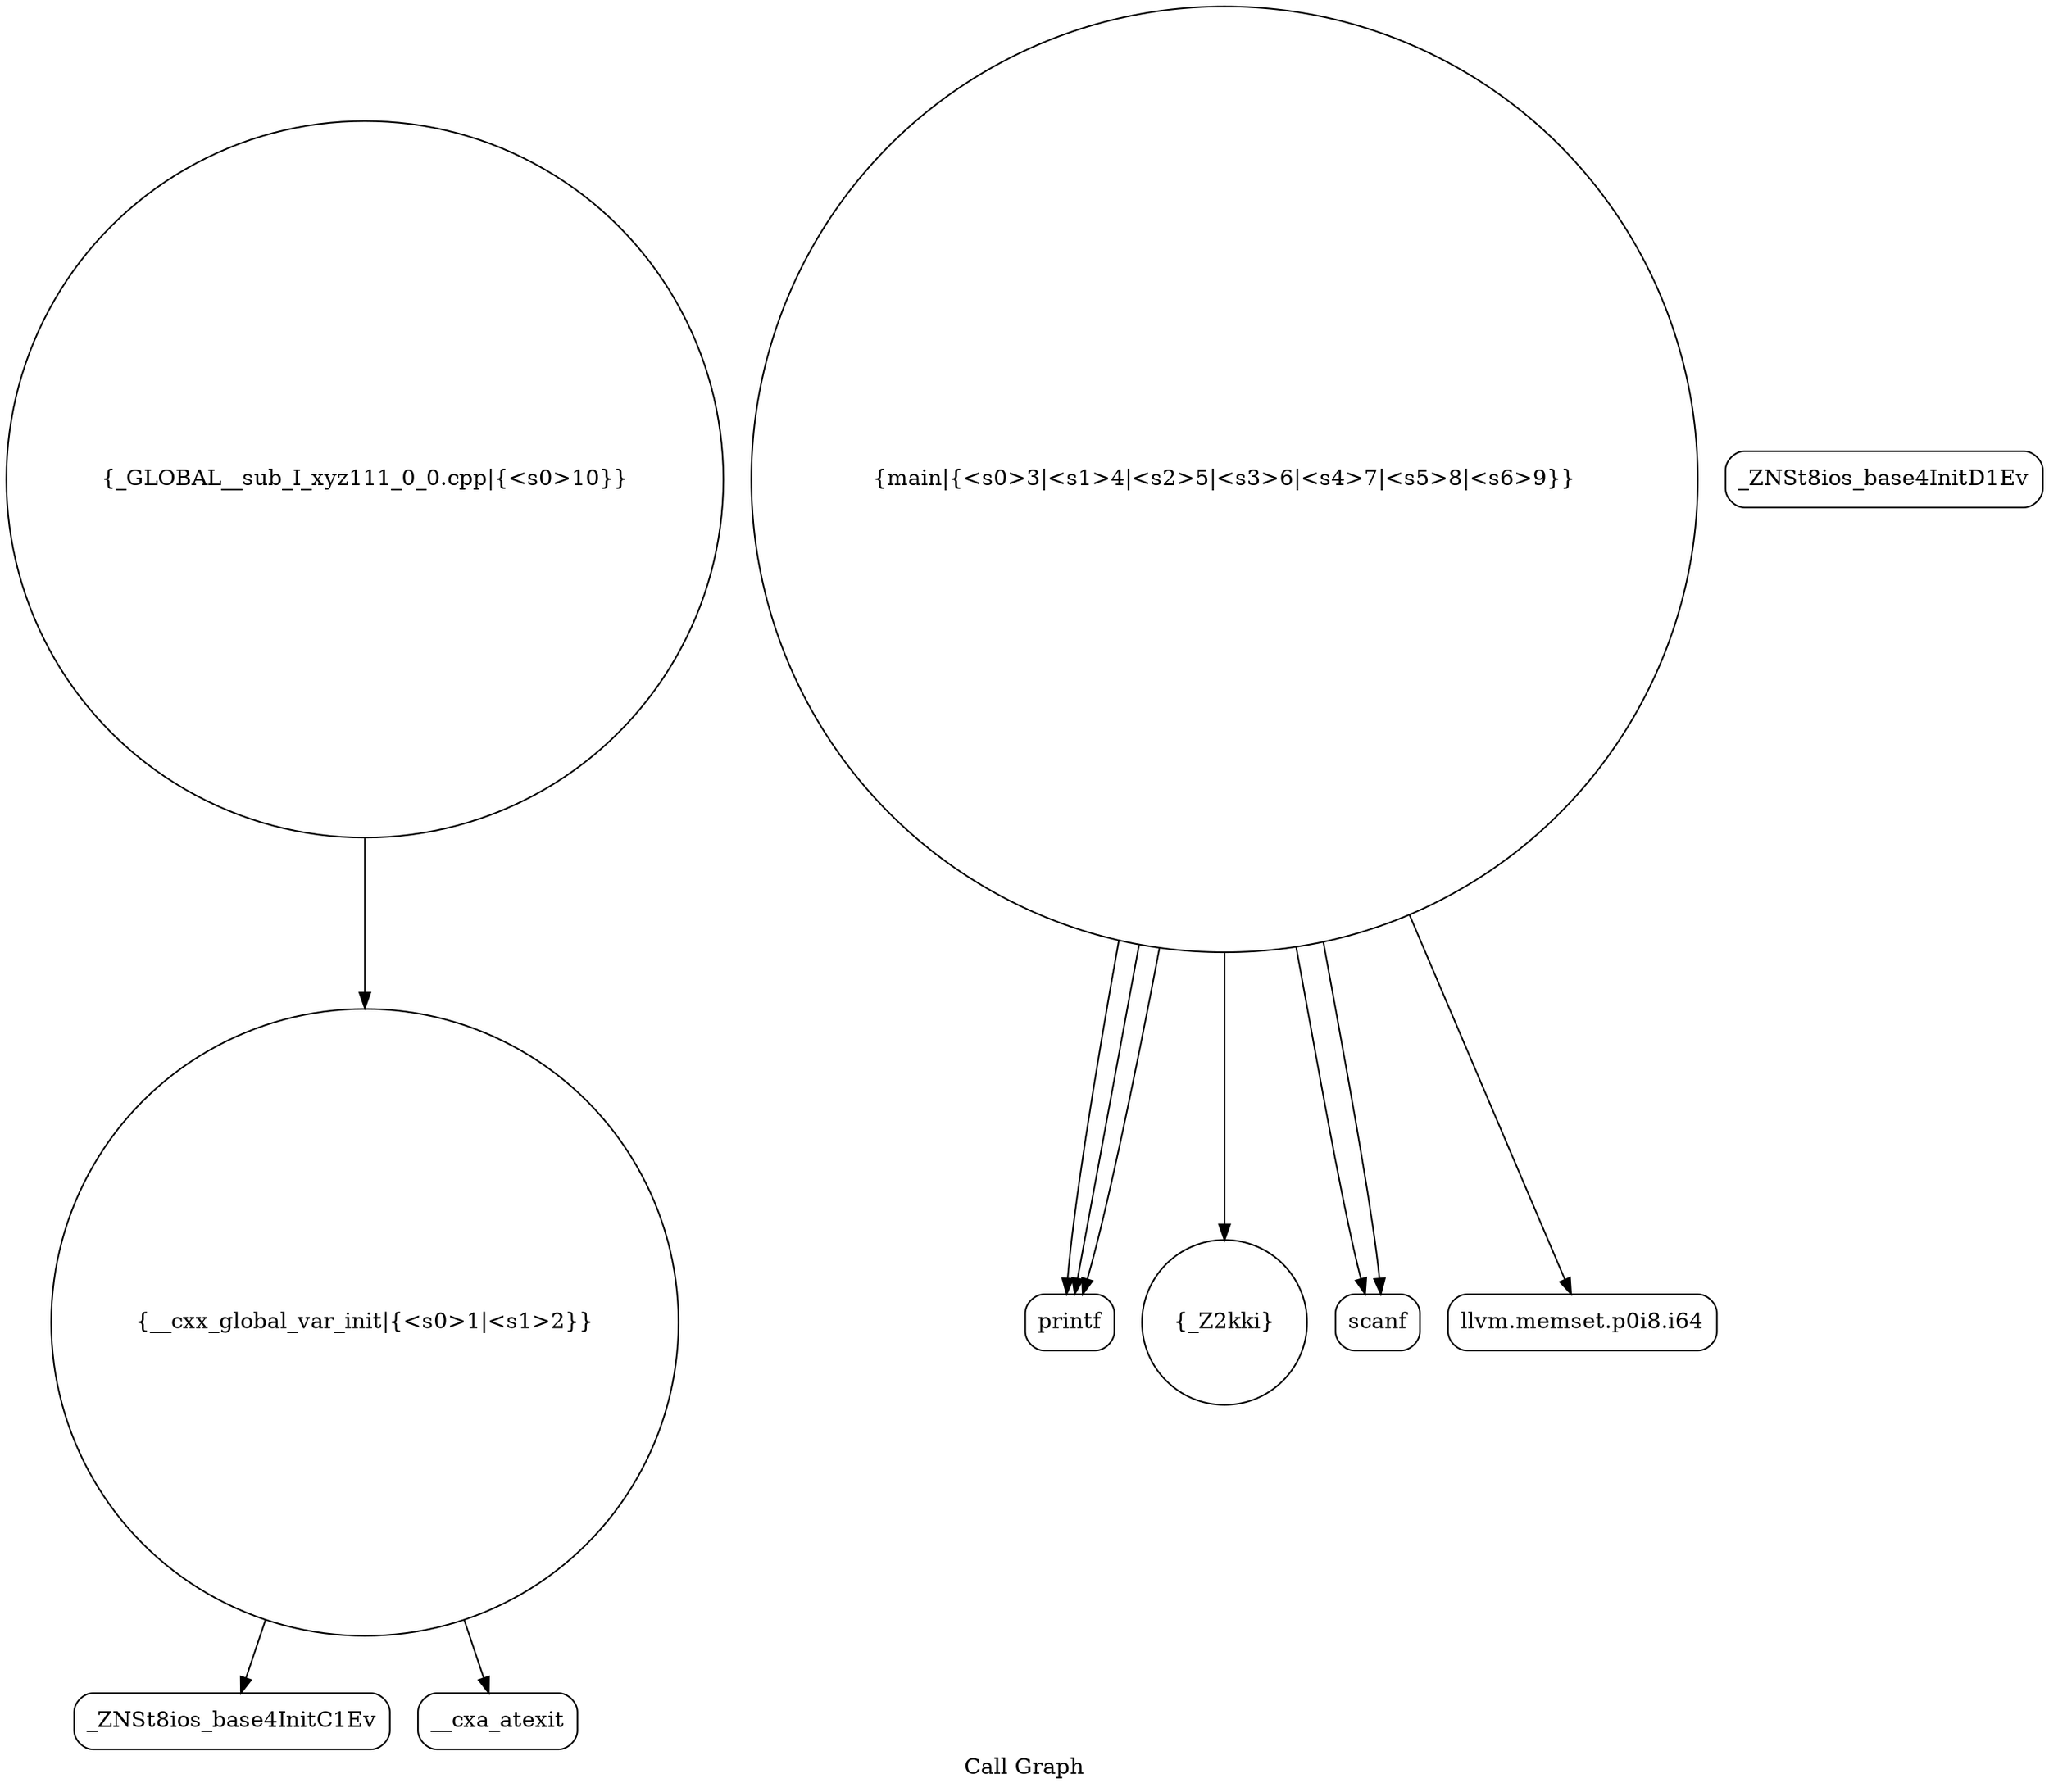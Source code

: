 digraph "Call Graph" {
	label="Call Graph";

	Node0x55e0285d79d0 [shape=record,shape=circle,label="{__cxx_global_var_init|{<s0>1|<s1>2}}"];
	Node0x55e0285d79d0:s0 -> Node0x55e0285d7e60[color=black];
	Node0x55e0285d79d0:s1 -> Node0x55e0285d7f60[color=black];
	Node0x55e0285d8160 [shape=record,shape=Mrecord,label="{printf}"];
	Node0x55e0285d7ee0 [shape=record,shape=Mrecord,label="{_ZNSt8ios_base4InitD1Ev}"];
	Node0x55e0285d8260 [shape=record,shape=circle,label="{_GLOBAL__sub_I_xyz111_0_0.cpp|{<s0>10}}"];
	Node0x55e0285d8260:s0 -> Node0x55e0285d79d0[color=black];
	Node0x55e0285d7fe0 [shape=record,shape=circle,label="{_Z2kki}"];
	Node0x55e0285d80e0 [shape=record,shape=Mrecord,label="{scanf}"];
	Node0x55e0285d7e60 [shape=record,shape=Mrecord,label="{_ZNSt8ios_base4InitC1Ev}"];
	Node0x55e0285d81e0 [shape=record,shape=Mrecord,label="{llvm.memset.p0i8.i64}"];
	Node0x55e0285d7f60 [shape=record,shape=Mrecord,label="{__cxa_atexit}"];
	Node0x55e0285d8060 [shape=record,shape=circle,label="{main|{<s0>3|<s1>4|<s2>5|<s3>6|<s4>7|<s5>8|<s6>9}}"];
	Node0x55e0285d8060:s0 -> Node0x55e0285d80e0[color=black];
	Node0x55e0285d8060:s1 -> Node0x55e0285d80e0[color=black];
	Node0x55e0285d8060:s2 -> Node0x55e0285d8160[color=black];
	Node0x55e0285d8060:s3 -> Node0x55e0285d8160[color=black];
	Node0x55e0285d8060:s4 -> Node0x55e0285d81e0[color=black];
	Node0x55e0285d8060:s5 -> Node0x55e0285d7fe0[color=black];
	Node0x55e0285d8060:s6 -> Node0x55e0285d8160[color=black];
}
